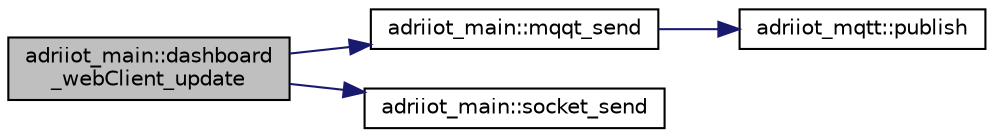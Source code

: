 digraph "adriiot_main::dashboard_webClient_update"
{
 // LATEX_PDF_SIZE
  edge [fontname="Helvetica",fontsize="10",labelfontname="Helvetica",labelfontsize="10"];
  node [fontname="Helvetica",fontsize="10",shape=record];
  rankdir="LR";
  Node1 [label="adriiot_main::dashboard\l_webClient_update",height=0.2,width=0.4,color="black", fillcolor="grey75", style="filled", fontcolor="black",tooltip=" "];
  Node1 -> Node2 [color="midnightblue",fontsize="10",style="solid",fontname="Helvetica"];
  Node2 [label="adriiot_main::mqqt_send",height=0.2,width=0.4,color="black", fillcolor="white", style="filled",URL="$classadriiot__main.html#a5033b07dda88ffc66a75ce42772918cc",tooltip=" "];
  Node2 -> Node3 [color="midnightblue",fontsize="10",style="solid",fontname="Helvetica"];
  Node3 [label="adriiot_mqtt::publish",height=0.2,width=0.4,color="black", fillcolor="white", style="filled",URL="$classadriiot__mqtt.html#a2a9a1e06bdff92fd1a32bb97d085c70c",tooltip=" "];
  Node1 -> Node4 [color="midnightblue",fontsize="10",style="solid",fontname="Helvetica"];
  Node4 [label="adriiot_main::socket_send",height=0.2,width=0.4,color="black", fillcolor="white", style="filled",URL="$classadriiot__main.html#a9327776226fbd2eec6a8fe6cfcc3b97e",tooltip=" "];
}

